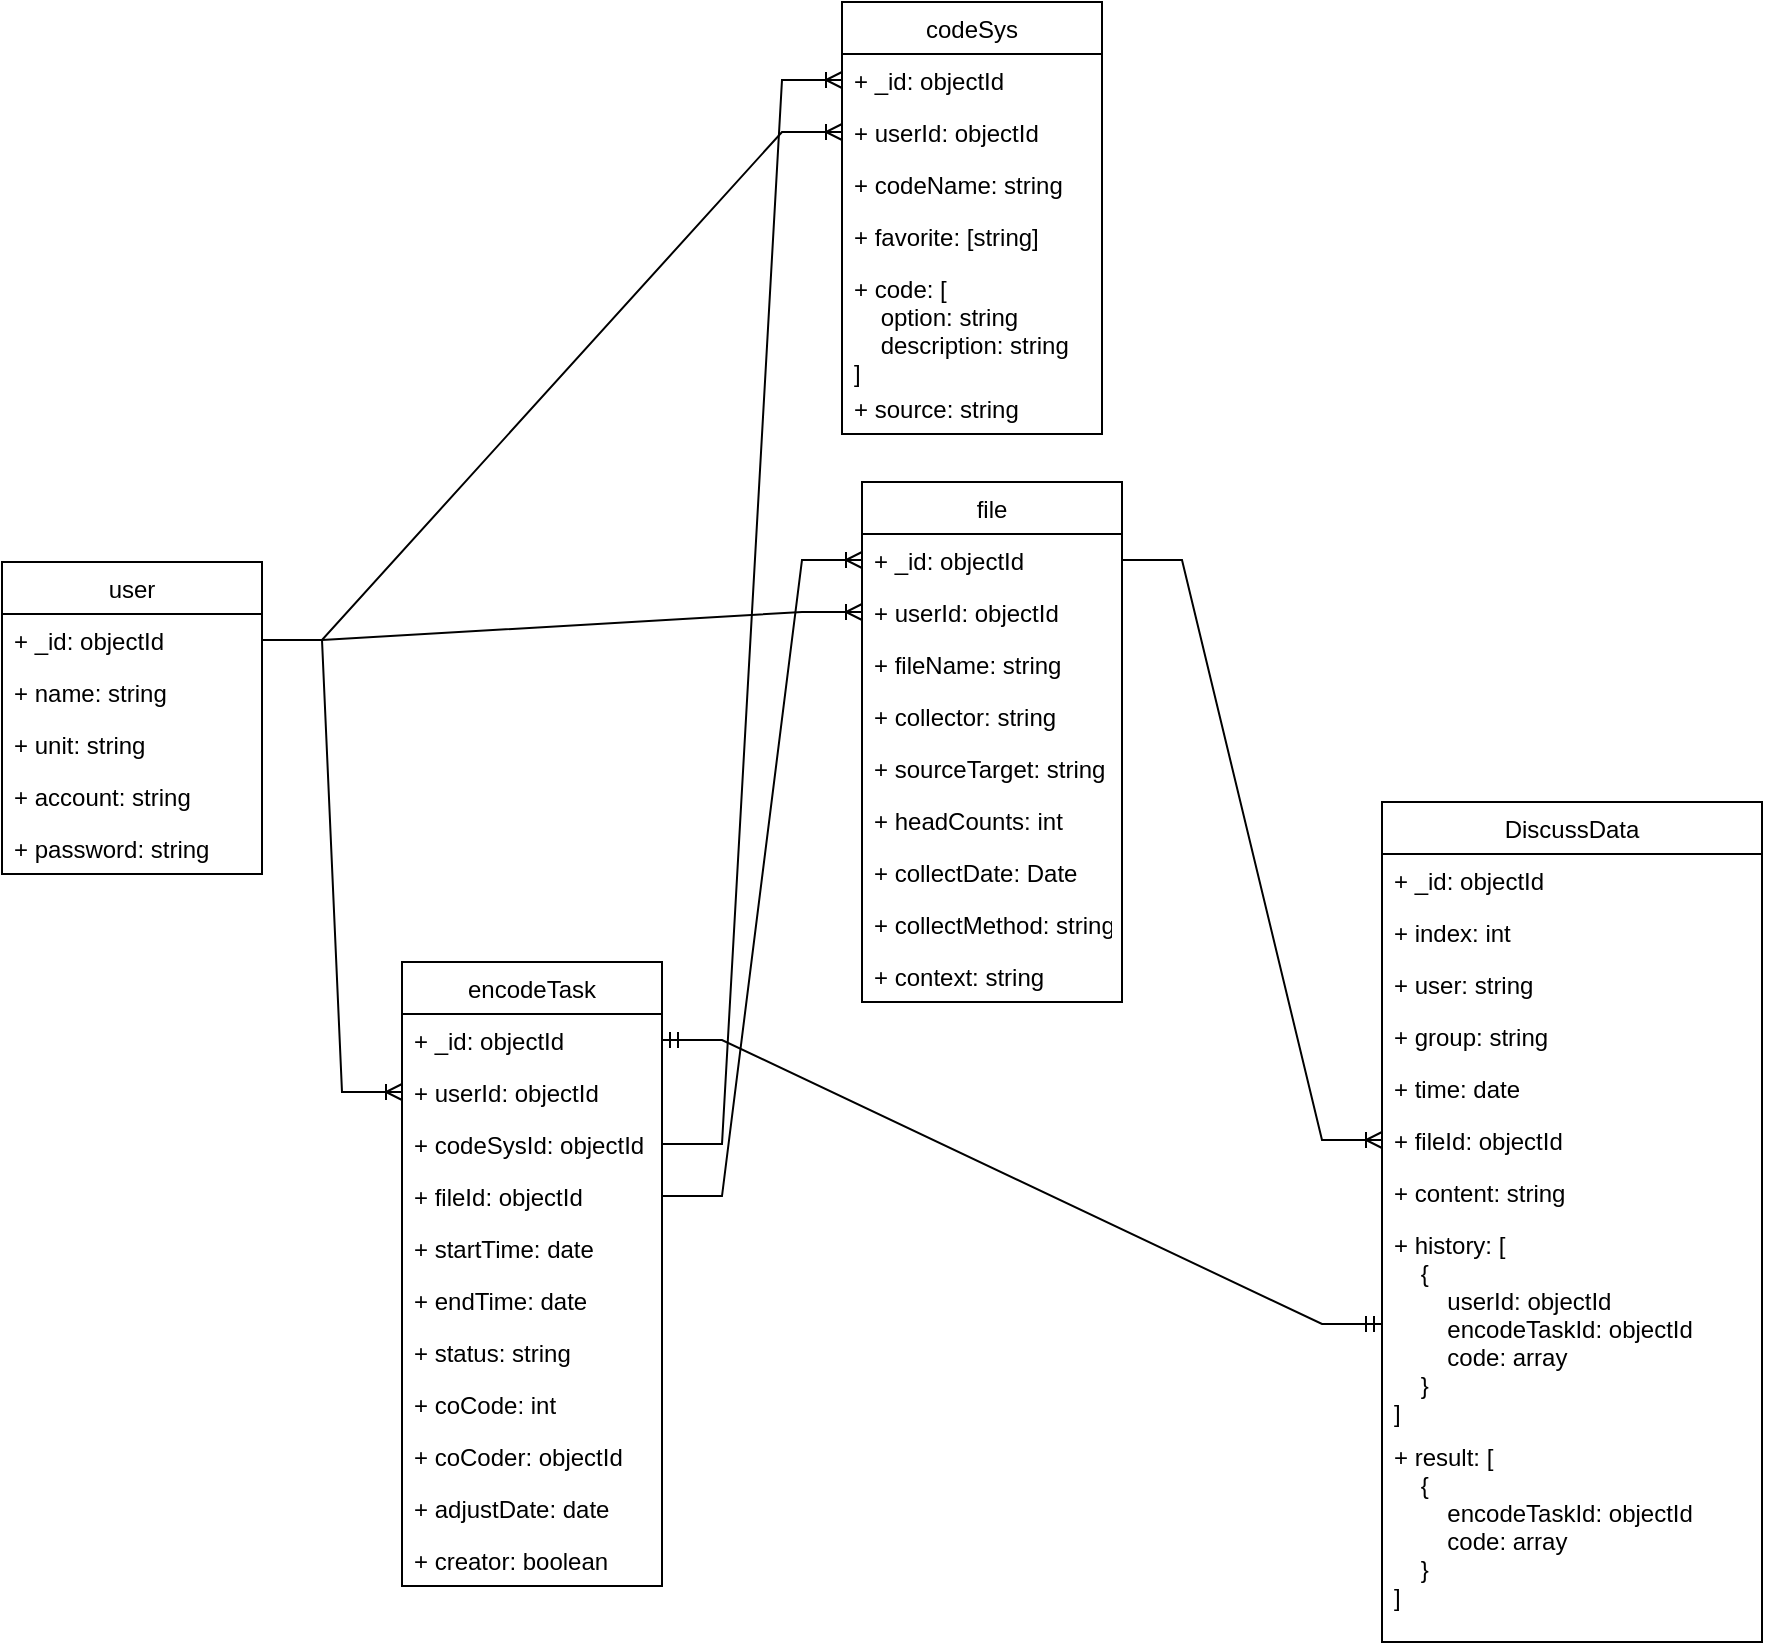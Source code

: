 <mxfile version="18.0.7" type="device"><diagram id="9LtvtnK_vuD1qdR1Dt2F" name="Page-1"><mxGraphModel dx="946" dy="2128" grid="1" gridSize="10" guides="1" tooltips="1" connect="1" arrows="1" fold="1" page="1" pageScale="1" pageWidth="1200" pageHeight="1600" math="0" shadow="0"><root><mxCell id="0"/><mxCell id="1" parent="0"/><mxCell id="lstrB5G8pz6xByOhNZ_a-1" value="user" style="swimlane;fontStyle=0;childLayout=stackLayout;horizontal=1;startSize=26;fillColor=none;horizontalStack=0;resizeParent=1;resizeParentMax=0;resizeLast=0;collapsible=1;marginBottom=0;" parent="1" vertex="1"><mxGeometry x="170" y="-360" width="130" height="156" as="geometry"><mxRectangle x="170" y="-360" width="60" height="26" as="alternateBounds"/></mxGeometry></mxCell><mxCell id="ur15PfgtXICbPJW2Xm9g-8" value="+ _id: objectId" style="text;strokeColor=none;fillColor=none;align=left;verticalAlign=top;spacingLeft=4;spacingRight=4;overflow=hidden;rotatable=0;points=[[0,0.5],[1,0.5]];portConstraint=eastwest;" parent="lstrB5G8pz6xByOhNZ_a-1" vertex="1"><mxGeometry y="26" width="130" height="26" as="geometry"/></mxCell><mxCell id="lstrB5G8pz6xByOhNZ_a-2" value="+ name: string" style="text;strokeColor=none;fillColor=none;align=left;verticalAlign=top;spacingLeft=4;spacingRight=4;overflow=hidden;rotatable=0;points=[[0,0.5],[1,0.5]];portConstraint=eastwest;" parent="lstrB5G8pz6xByOhNZ_a-1" vertex="1"><mxGeometry y="52" width="130" height="26" as="geometry"/></mxCell><mxCell id="lstrB5G8pz6xByOhNZ_a-6" value="+ unit: string" style="text;strokeColor=none;fillColor=none;align=left;verticalAlign=top;spacingLeft=4;spacingRight=4;overflow=hidden;rotatable=0;points=[[0,0.5],[1,0.5]];portConstraint=eastwest;" parent="lstrB5G8pz6xByOhNZ_a-1" vertex="1"><mxGeometry y="78" width="130" height="26" as="geometry"/></mxCell><mxCell id="lstrB5G8pz6xByOhNZ_a-3" value="+ account: string" style="text;strokeColor=none;fillColor=none;align=left;verticalAlign=top;spacingLeft=4;spacingRight=4;overflow=hidden;rotatable=0;points=[[0,0.5],[1,0.5]];portConstraint=eastwest;" parent="lstrB5G8pz6xByOhNZ_a-1" vertex="1"><mxGeometry y="104" width="130" height="26" as="geometry"/></mxCell><mxCell id="lstrB5G8pz6xByOhNZ_a-5" value="+ password: string" style="text;strokeColor=none;fillColor=none;align=left;verticalAlign=top;spacingLeft=4;spacingRight=4;overflow=hidden;rotatable=0;points=[[0,0.5],[1,0.5]];portConstraint=eastwest;" parent="lstrB5G8pz6xByOhNZ_a-1" vertex="1"><mxGeometry y="130" width="130" height="26" as="geometry"/></mxCell><mxCell id="lstrB5G8pz6xByOhNZ_a-7" value="file" style="swimlane;fontStyle=0;childLayout=stackLayout;horizontal=1;startSize=26;fillColor=none;horizontalStack=0;resizeParent=1;resizeParentMax=0;resizeLast=0;collapsible=1;marginBottom=0;" parent="1" vertex="1"><mxGeometry x="600" y="-400" width="130" height="260" as="geometry"><mxRectangle x="170" y="-360" width="60" height="26" as="alternateBounds"/></mxGeometry></mxCell><mxCell id="ur15PfgtXICbPJW2Xm9g-9" value="+ _id: objectId" style="text;strokeColor=none;fillColor=none;align=left;verticalAlign=top;spacingLeft=4;spacingRight=4;overflow=hidden;rotatable=0;points=[[0,0.5],[1,0.5]];portConstraint=eastwest;" parent="lstrB5G8pz6xByOhNZ_a-7" vertex="1"><mxGeometry y="26" width="130" height="26" as="geometry"/></mxCell><mxCell id="lstrB5G8pz6xByOhNZ_a-8" value="+ userId: objectId" style="text;strokeColor=none;fillColor=none;align=left;verticalAlign=top;spacingLeft=4;spacingRight=4;overflow=hidden;rotatable=0;points=[[0,0.5],[1,0.5]];portConstraint=eastwest;" parent="lstrB5G8pz6xByOhNZ_a-7" vertex="1"><mxGeometry y="52" width="130" height="26" as="geometry"/></mxCell><mxCell id="lstrB5G8pz6xByOhNZ_a-9" value="+ fileName: string" style="text;strokeColor=none;fillColor=none;align=left;verticalAlign=top;spacingLeft=4;spacingRight=4;overflow=hidden;rotatable=0;points=[[0,0.5],[1,0.5]];portConstraint=eastwest;" parent="lstrB5G8pz6xByOhNZ_a-7" vertex="1"><mxGeometry y="78" width="130" height="26" as="geometry"/></mxCell><mxCell id="lstrB5G8pz6xByOhNZ_a-10" value="+ collector: string" style="text;strokeColor=none;fillColor=none;align=left;verticalAlign=top;spacingLeft=4;spacingRight=4;overflow=hidden;rotatable=0;points=[[0,0.5],[1,0.5]];portConstraint=eastwest;" parent="lstrB5G8pz6xByOhNZ_a-7" vertex="1"><mxGeometry y="104" width="130" height="26" as="geometry"/></mxCell><mxCell id="lstrB5G8pz6xByOhNZ_a-11" value="+ sourceTarget: string" style="text;strokeColor=none;fillColor=none;align=left;verticalAlign=top;spacingLeft=4;spacingRight=4;overflow=hidden;rotatable=0;points=[[0,0.5],[1,0.5]];portConstraint=eastwest;" parent="lstrB5G8pz6xByOhNZ_a-7" vertex="1"><mxGeometry y="130" width="130" height="26" as="geometry"/></mxCell><mxCell id="lstrB5G8pz6xByOhNZ_a-13" value="+ headCounts: int" style="text;strokeColor=none;fillColor=none;align=left;verticalAlign=top;spacingLeft=4;spacingRight=4;overflow=hidden;rotatable=0;points=[[0,0.5],[1,0.5]];portConstraint=eastwest;" parent="lstrB5G8pz6xByOhNZ_a-7" vertex="1"><mxGeometry y="156" width="130" height="26" as="geometry"/></mxCell><mxCell id="lstrB5G8pz6xByOhNZ_a-14" value="+ collectDate: Date" style="text;strokeColor=none;fillColor=none;align=left;verticalAlign=top;spacingLeft=4;spacingRight=4;overflow=hidden;rotatable=0;points=[[0,0.5],[1,0.5]];portConstraint=eastwest;" parent="lstrB5G8pz6xByOhNZ_a-7" vertex="1"><mxGeometry y="182" width="130" height="26" as="geometry"/></mxCell><mxCell id="lstrB5G8pz6xByOhNZ_a-15" value="+ collectMethod: string" style="text;strokeColor=none;fillColor=none;align=left;verticalAlign=top;spacingLeft=4;spacingRight=4;overflow=hidden;rotatable=0;points=[[0,0.5],[1,0.5]];portConstraint=eastwest;" parent="lstrB5G8pz6xByOhNZ_a-7" vertex="1"><mxGeometry y="208" width="130" height="26" as="geometry"/></mxCell><mxCell id="lstrB5G8pz6xByOhNZ_a-16" value="+ context: string" style="text;strokeColor=none;fillColor=none;align=left;verticalAlign=top;spacingLeft=4;spacingRight=4;overflow=hidden;rotatable=0;points=[[0,0.5],[1,0.5]];portConstraint=eastwest;" parent="lstrB5G8pz6xByOhNZ_a-7" vertex="1"><mxGeometry y="234" width="130" height="26" as="geometry"/></mxCell><mxCell id="ur15PfgtXICbPJW2Xm9g-2" value="" style="edgeStyle=entityRelationEdgeStyle;fontSize=12;html=1;endArrow=ERoneToMany;rounded=0;exitX=1;exitY=0.5;exitDx=0;exitDy=0;entryX=0;entryY=0.5;entryDx=0;entryDy=0;" parent="1" source="ur15PfgtXICbPJW2Xm9g-8" target="lstrB5G8pz6xByOhNZ_a-8" edge="1"><mxGeometry width="100" height="100" relative="1" as="geometry"><mxPoint x="290" y="-140" as="sourcePoint"/><mxPoint x="410" y="-260" as="targetPoint"/></mxGeometry></mxCell><mxCell id="ur15PfgtXICbPJW2Xm9g-10" value="codeSys" style="swimlane;fontStyle=0;childLayout=stackLayout;horizontal=1;startSize=26;fillColor=none;horizontalStack=0;resizeParent=1;resizeParentMax=0;resizeLast=0;collapsible=1;marginBottom=0;" parent="1" vertex="1"><mxGeometry x="590" y="-640" width="130" height="216" as="geometry"><mxRectangle x="170" y="-360" width="60" height="26" as="alternateBounds"/></mxGeometry></mxCell><mxCell id="ur15PfgtXICbPJW2Xm9g-11" value="+ _id: objectId" style="text;strokeColor=none;fillColor=none;align=left;verticalAlign=top;spacingLeft=4;spacingRight=4;overflow=hidden;rotatable=0;points=[[0,0.5],[1,0.5]];portConstraint=eastwest;" parent="ur15PfgtXICbPJW2Xm9g-10" vertex="1"><mxGeometry y="26" width="130" height="26" as="geometry"/></mxCell><mxCell id="ur15PfgtXICbPJW2Xm9g-12" value="+ userId: objectId" style="text;strokeColor=none;fillColor=none;align=left;verticalAlign=top;spacingLeft=4;spacingRight=4;overflow=hidden;rotatable=0;points=[[0,0.5],[1,0.5]];portConstraint=eastwest;" parent="ur15PfgtXICbPJW2Xm9g-10" vertex="1"><mxGeometry y="52" width="130" height="26" as="geometry"/></mxCell><mxCell id="ur15PfgtXICbPJW2Xm9g-13" value="+ codeName: string" style="text;strokeColor=none;fillColor=none;align=left;verticalAlign=top;spacingLeft=4;spacingRight=4;overflow=hidden;rotatable=0;points=[[0,0.5],[1,0.5]];portConstraint=eastwest;" parent="ur15PfgtXICbPJW2Xm9g-10" vertex="1"><mxGeometry y="78" width="130" height="26" as="geometry"/></mxCell><mxCell id="ur15PfgtXICbPJW2Xm9g-14" value="+ favorite: [string]" style="text;strokeColor=none;fillColor=none;align=left;verticalAlign=top;spacingLeft=4;spacingRight=4;overflow=hidden;rotatable=0;points=[[0,0.5],[1,0.5]];portConstraint=eastwest;" parent="ur15PfgtXICbPJW2Xm9g-10" vertex="1"><mxGeometry y="104" width="130" height="26" as="geometry"/></mxCell><mxCell id="ur15PfgtXICbPJW2Xm9g-15" value="+ code: [&#10;    option: string&#10;    description: string&#10;]" style="text;strokeColor=none;fillColor=none;align=left;verticalAlign=top;spacingLeft=4;spacingRight=4;overflow=hidden;rotatable=0;points=[[0,0.5],[1,0.5]];portConstraint=eastwest;" parent="ur15PfgtXICbPJW2Xm9g-10" vertex="1"><mxGeometry y="130" width="130" height="60" as="geometry"/></mxCell><mxCell id="ur15PfgtXICbPJW2Xm9g-16" value="+ source: string" style="text;strokeColor=none;fillColor=none;align=left;verticalAlign=top;spacingLeft=4;spacingRight=4;overflow=hidden;rotatable=0;points=[[0,0.5],[1,0.5]];portConstraint=eastwest;" parent="ur15PfgtXICbPJW2Xm9g-10" vertex="1"><mxGeometry y="190" width="130" height="26" as="geometry"/></mxCell><mxCell id="ur15PfgtXICbPJW2Xm9g-21" value="" style="edgeStyle=entityRelationEdgeStyle;fontSize=12;html=1;endArrow=ERoneToMany;rounded=0;exitX=1;exitY=0.5;exitDx=0;exitDy=0;entryX=0;entryY=0.5;entryDx=0;entryDy=0;" parent="1" source="ur15PfgtXICbPJW2Xm9g-8" target="ur15PfgtXICbPJW2Xm9g-12" edge="1"><mxGeometry width="100" height="100" relative="1" as="geometry"><mxPoint x="310" y="-311.0" as="sourcePoint"/><mxPoint x="370" y="-450" as="targetPoint"/></mxGeometry></mxCell><mxCell id="SkZlb1zQegsPxp5bSkNd-1" value="encodeTask" style="swimlane;fontStyle=0;childLayout=stackLayout;horizontal=1;startSize=26;fillColor=none;horizontalStack=0;resizeParent=1;resizeParentMax=0;resizeLast=0;collapsible=1;marginBottom=0;" parent="1" vertex="1"><mxGeometry x="370" y="-160" width="130" height="312" as="geometry"><mxRectangle x="360" y="-240" width="60" height="26" as="alternateBounds"/></mxGeometry></mxCell><mxCell id="SkZlb1zQegsPxp5bSkNd-2" value="+ _id: objectId" style="text;strokeColor=none;fillColor=none;align=left;verticalAlign=top;spacingLeft=4;spacingRight=4;overflow=hidden;rotatable=0;points=[[0,0.5],[1,0.5]];portConstraint=eastwest;" parent="SkZlb1zQegsPxp5bSkNd-1" vertex="1"><mxGeometry y="26" width="130" height="26" as="geometry"/></mxCell><mxCell id="SkZlb1zQegsPxp5bSkNd-3" value="+ userId: objectId" style="text;strokeColor=none;fillColor=none;align=left;verticalAlign=top;spacingLeft=4;spacingRight=4;overflow=hidden;rotatable=0;points=[[0,0.5],[1,0.5]];portConstraint=eastwest;" parent="SkZlb1zQegsPxp5bSkNd-1" vertex="1"><mxGeometry y="52" width="130" height="26" as="geometry"/></mxCell><mxCell id="wevNexDNTHu1LZIKQSSb-1" value="+ codeSysId: objectId" style="text;strokeColor=none;fillColor=none;align=left;verticalAlign=top;spacingLeft=4;spacingRight=4;overflow=hidden;rotatable=0;points=[[0,0.5],[1,0.5]];portConstraint=eastwest;" parent="SkZlb1zQegsPxp5bSkNd-1" vertex="1"><mxGeometry y="78" width="130" height="26" as="geometry"/></mxCell><mxCell id="SkZlb1zQegsPxp5bSkNd-4" value="+ fileId: objectId" style="text;strokeColor=none;fillColor=none;align=left;verticalAlign=top;spacingLeft=4;spacingRight=4;overflow=hidden;rotatable=0;points=[[0,0.5],[1,0.5]];portConstraint=eastwest;" parent="SkZlb1zQegsPxp5bSkNd-1" vertex="1"><mxGeometry y="104" width="130" height="26" as="geometry"/></mxCell><mxCell id="SkZlb1zQegsPxp5bSkNd-10" value="+ startTime: date" style="text;strokeColor=none;fillColor=none;align=left;verticalAlign=top;spacingLeft=4;spacingRight=4;overflow=hidden;rotatable=0;points=[[0,0.5],[1,0.5]];portConstraint=eastwest;" parent="SkZlb1zQegsPxp5bSkNd-1" vertex="1"><mxGeometry y="130" width="130" height="26" as="geometry"/></mxCell><mxCell id="SkZlb1zQegsPxp5bSkNd-11" value="+ endTime: date" style="text;strokeColor=none;fillColor=none;align=left;verticalAlign=top;spacingLeft=4;spacingRight=4;overflow=hidden;rotatable=0;points=[[0,0.5],[1,0.5]];portConstraint=eastwest;" parent="SkZlb1zQegsPxp5bSkNd-1" vertex="1"><mxGeometry y="156" width="130" height="26" as="geometry"/></mxCell><mxCell id="SkZlb1zQegsPxp5bSkNd-28" value="+ status: string" style="text;strokeColor=none;fillColor=none;align=left;verticalAlign=top;spacingLeft=4;spacingRight=4;overflow=hidden;rotatable=0;points=[[0,0.5],[1,0.5]];portConstraint=eastwest;" parent="SkZlb1zQegsPxp5bSkNd-1" vertex="1"><mxGeometry y="182" width="130" height="26" as="geometry"/></mxCell><mxCell id="SkZlb1zQegsPxp5bSkNd-29" value="+ coCode: int" style="text;strokeColor=none;fillColor=none;align=left;verticalAlign=top;spacingLeft=4;spacingRight=4;overflow=hidden;rotatable=0;points=[[0,0.5],[1,0.5]];portConstraint=eastwest;" parent="SkZlb1zQegsPxp5bSkNd-1" vertex="1"><mxGeometry y="208" width="130" height="26" as="geometry"/></mxCell><mxCell id="1taZdCQGLQqZcJ6z1O_o-1" value="+ coCoder: objectId" style="text;strokeColor=none;fillColor=none;align=left;verticalAlign=top;spacingLeft=4;spacingRight=4;overflow=hidden;rotatable=0;points=[[0,0.5],[1,0.5]];portConstraint=eastwest;" parent="SkZlb1zQegsPxp5bSkNd-1" vertex="1"><mxGeometry y="234" width="130" height="26" as="geometry"/></mxCell><mxCell id="wevNexDNTHu1LZIKQSSb-6" value="+ adjustDate: date " style="text;strokeColor=none;fillColor=none;align=left;verticalAlign=top;spacingLeft=4;spacingRight=4;overflow=hidden;rotatable=0;points=[[0,0.5],[1,0.5]];portConstraint=eastwest;" parent="SkZlb1zQegsPxp5bSkNd-1" vertex="1"><mxGeometry y="260" width="130" height="26" as="geometry"/></mxCell><mxCell id="SkZlb1zQegsPxp5bSkNd-30" value="+ creator: boolean" style="text;strokeColor=none;fillColor=none;align=left;verticalAlign=top;spacingLeft=4;spacingRight=4;overflow=hidden;rotatable=0;points=[[0,0.5],[1,0.5]];portConstraint=eastwest;" parent="SkZlb1zQegsPxp5bSkNd-1" vertex="1"><mxGeometry y="286" width="130" height="26" as="geometry"/></mxCell><mxCell id="SkZlb1zQegsPxp5bSkNd-12" value="" style="edgeStyle=entityRelationEdgeStyle;fontSize=12;html=1;endArrow=ERoneToMany;rounded=0;entryX=0;entryY=0.5;entryDx=0;entryDy=0;exitX=1;exitY=0.5;exitDx=0;exitDy=0;" parent="1" source="ur15PfgtXICbPJW2Xm9g-8" target="SkZlb1zQegsPxp5bSkNd-3" edge="1"><mxGeometry width="100" height="100" relative="1" as="geometry"><mxPoint x="300" y="-185" as="sourcePoint"/><mxPoint x="430" y="-190.0" as="targetPoint"/></mxGeometry></mxCell><mxCell id="SkZlb1zQegsPxp5bSkNd-16" value="DiscussData" style="swimlane;fontStyle=0;childLayout=stackLayout;horizontal=1;startSize=26;fillColor=none;horizontalStack=0;resizeParent=1;resizeParentMax=0;resizeLast=0;collapsible=1;marginBottom=0;" parent="1" vertex="1"><mxGeometry x="860" y="-240" width="190" height="420" as="geometry"><mxRectangle x="170" y="-360" width="60" height="26" as="alternateBounds"/></mxGeometry></mxCell><mxCell id="SkZlb1zQegsPxp5bSkNd-17" value="+ _id: objectId" style="text;strokeColor=none;fillColor=none;align=left;verticalAlign=top;spacingLeft=4;spacingRight=4;overflow=hidden;rotatable=0;points=[[0,0.5],[1,0.5]];portConstraint=eastwest;" parent="SkZlb1zQegsPxp5bSkNd-16" vertex="1"><mxGeometry y="26" width="190" height="26" as="geometry"/></mxCell><mxCell id="EFw8Slf-ggNhz5L6OkqP-1" value="+ index: int" style="text;strokeColor=none;fillColor=none;align=left;verticalAlign=top;spacingLeft=4;spacingRight=4;overflow=hidden;rotatable=0;points=[[0,0.5],[1,0.5]];portConstraint=eastwest;" parent="SkZlb1zQegsPxp5bSkNd-16" vertex="1"><mxGeometry y="52" width="190" height="26" as="geometry"/></mxCell><mxCell id="EFw8Slf-ggNhz5L6OkqP-4" value="+ user: string" style="text;strokeColor=none;fillColor=none;align=left;verticalAlign=top;spacingLeft=4;spacingRight=4;overflow=hidden;rotatable=0;points=[[0,0.5],[1,0.5]];portConstraint=eastwest;" parent="SkZlb1zQegsPxp5bSkNd-16" vertex="1"><mxGeometry y="78" width="190" height="26" as="geometry"/></mxCell><mxCell id="EFw8Slf-ggNhz5L6OkqP-2" value="+ group: string" style="text;strokeColor=none;fillColor=none;align=left;verticalAlign=top;spacingLeft=4;spacingRight=4;overflow=hidden;rotatable=0;points=[[0,0.5],[1,0.5]];portConstraint=eastwest;" parent="SkZlb1zQegsPxp5bSkNd-16" vertex="1"><mxGeometry y="104" width="190" height="26" as="geometry"/></mxCell><mxCell id="EFw8Slf-ggNhz5L6OkqP-3" value="+ time: date" style="text;strokeColor=none;fillColor=none;align=left;verticalAlign=top;spacingLeft=4;spacingRight=4;overflow=hidden;rotatable=0;points=[[0,0.5],[1,0.5]];portConstraint=eastwest;" parent="SkZlb1zQegsPxp5bSkNd-16" vertex="1"><mxGeometry y="130" width="190" height="26" as="geometry"/></mxCell><mxCell id="SkZlb1zQegsPxp5bSkNd-18" value="+ fileId: objectId" style="text;strokeColor=none;fillColor=none;align=left;verticalAlign=top;spacingLeft=4;spacingRight=4;overflow=hidden;rotatable=0;points=[[0,0.5],[1,0.5]];portConstraint=eastwest;" parent="SkZlb1zQegsPxp5bSkNd-16" vertex="1"><mxGeometry y="156" width="190" height="26" as="geometry"/></mxCell><mxCell id="SkZlb1zQegsPxp5bSkNd-19" value="+ content: string" style="text;strokeColor=none;fillColor=none;align=left;verticalAlign=top;spacingLeft=4;spacingRight=4;overflow=hidden;rotatable=0;points=[[0,0.5],[1,0.5]];portConstraint=eastwest;" parent="SkZlb1zQegsPxp5bSkNd-16" vertex="1"><mxGeometry y="182" width="190" height="26" as="geometry"/></mxCell><mxCell id="SkZlb1zQegsPxp5bSkNd-27" value="+ history: [&#10;    {&#10;        userId: objectId&#10;        encodeTaskId: objectId&#10;        code: array&#10;    }&#10;]" style="text;strokeColor=none;fillColor=none;align=left;verticalAlign=top;spacingLeft=4;spacingRight=4;overflow=hidden;rotatable=0;points=[[0,0.5],[1,0.5]];portConstraint=eastwest;" parent="SkZlb1zQegsPxp5bSkNd-16" vertex="1"><mxGeometry y="208" width="190" height="106" as="geometry"/></mxCell><mxCell id="wevNexDNTHu1LZIKQSSb-7" value="+ result: [&#10;    {&#10;        encodeTaskId: objectId&#10;        code: array&#10;    }&#10;]" style="text;strokeColor=none;fillColor=none;align=left;verticalAlign=top;spacingLeft=4;spacingRight=4;overflow=hidden;rotatable=0;points=[[0,0.5],[1,0.5]];portConstraint=eastwest;" parent="SkZlb1zQegsPxp5bSkNd-16" vertex="1"><mxGeometry y="314" width="190" height="106" as="geometry"/></mxCell><mxCell id="SkZlb1zQegsPxp5bSkNd-31" value="" style="edgeStyle=entityRelationEdgeStyle;fontSize=12;html=1;endArrow=ERoneToMany;rounded=0;exitX=1;exitY=0.5;exitDx=0;exitDy=0;entryX=0;entryY=0.5;entryDx=0;entryDy=0;" parent="1" source="ur15PfgtXICbPJW2Xm9g-9" target="SkZlb1zQegsPxp5bSkNd-18" edge="1"><mxGeometry width="100" height="100" relative="1" as="geometry"><mxPoint x="750" y="-180" as="sourcePoint"/><mxPoint x="850" y="-280" as="targetPoint"/></mxGeometry></mxCell><mxCell id="SkZlb1zQegsPxp5bSkNd-32" value="" style="edgeStyle=entityRelationEdgeStyle;fontSize=12;html=1;endArrow=ERmandOne;startArrow=ERmandOne;rounded=0;entryX=0;entryY=0.5;entryDx=0;entryDy=0;" parent="1" source="SkZlb1zQegsPxp5bSkNd-2" target="SkZlb1zQegsPxp5bSkNd-27" edge="1"><mxGeometry width="100" height="100" relative="1" as="geometry"><mxPoint x="530" y="-90" as="sourcePoint"/><mxPoint x="690" y="-100" as="targetPoint"/></mxGeometry></mxCell><mxCell id="wevNexDNTHu1LZIKQSSb-3" value="" style="edgeStyle=entityRelationEdgeStyle;fontSize=12;html=1;endArrow=ERoneToMany;rounded=0;exitX=1;exitY=0.5;exitDx=0;exitDy=0;entryX=0;entryY=0.5;entryDx=0;entryDy=0;" parent="1" source="SkZlb1zQegsPxp5bSkNd-4" target="ur15PfgtXICbPJW2Xm9g-9" edge="1"><mxGeometry width="100" height="100" relative="1" as="geometry"><mxPoint x="310" y="-311.0" as="sourcePoint"/><mxPoint x="610.0" y="-325.0" as="targetPoint"/></mxGeometry></mxCell><mxCell id="wevNexDNTHu1LZIKQSSb-4" value="" style="edgeStyle=entityRelationEdgeStyle;fontSize=12;html=1;endArrow=ERoneToMany;rounded=0;entryX=0;entryY=0.5;entryDx=0;entryDy=0;exitX=1;exitY=0.5;exitDx=0;exitDy=0;" parent="1" source="wevNexDNTHu1LZIKQSSb-1" target="ur15PfgtXICbPJW2Xm9g-11" edge="1"><mxGeometry width="100" height="100" relative="1" as="geometry"><mxPoint x="440" y="-50" as="sourcePoint"/><mxPoint x="590.0" y="-410.0" as="targetPoint"/></mxGeometry></mxCell></root></mxGraphModel></diagram></mxfile>